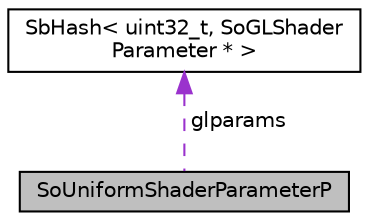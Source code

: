 digraph "SoUniformShaderParameterP"
{
 // LATEX_PDF_SIZE
  edge [fontname="Helvetica",fontsize="10",labelfontname="Helvetica",labelfontsize="10"];
  node [fontname="Helvetica",fontsize="10",shape=record];
  Node1 [label="SoUniformShaderParameterP",height=0.2,width=0.4,color="black", fillcolor="grey75", style="filled", fontcolor="black",tooltip=" "];
  Node2 -> Node1 [dir="back",color="darkorchid3",fontsize="10",style="dashed",label=" glparams" ,fontname="Helvetica"];
  Node2 [label="SbHash\< uint32_t, SoGLShader\lParameter * \>",height=0.2,width=0.4,color="black", fillcolor="white", style="filled",URL="$classSbHash.html",tooltip=" "];
}
